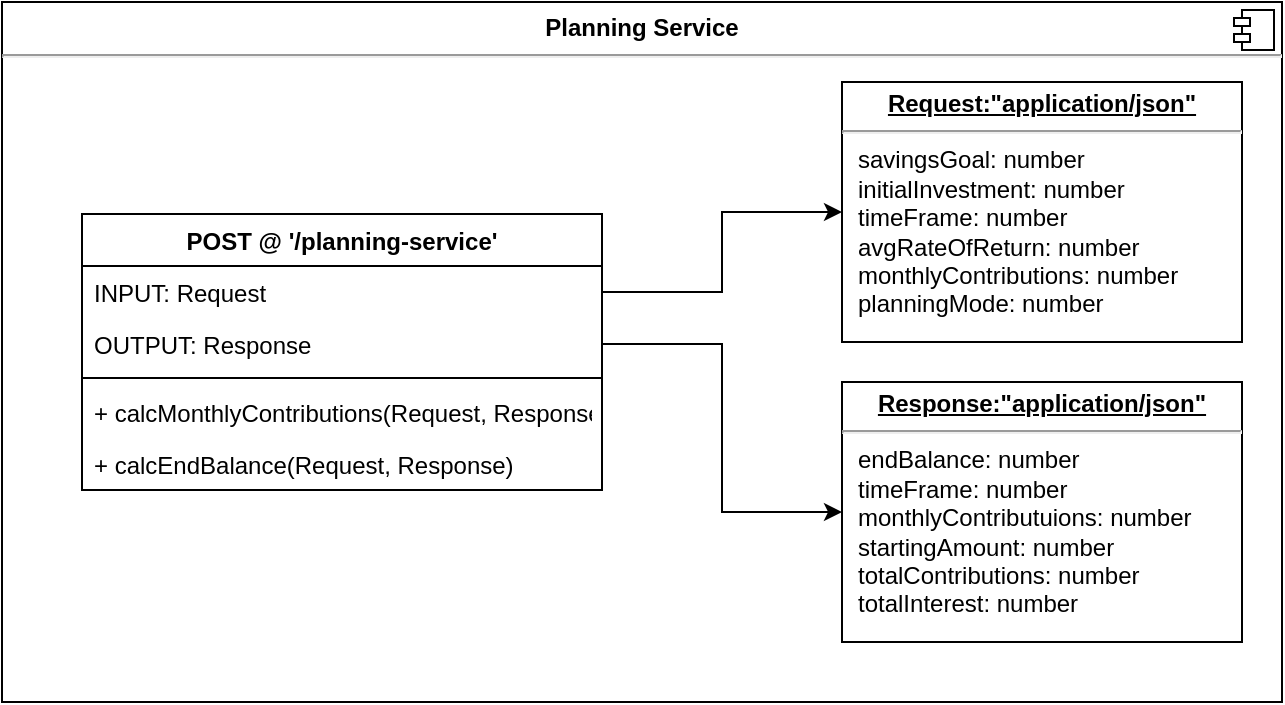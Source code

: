 <mxfile version="14.6.6" type="device"><diagram id="C5RBs43oDa-KdzZeNtuy" name="Page-1"><mxGraphModel dx="1088" dy="568" grid="1" gridSize="10" guides="1" tooltips="1" connect="1" arrows="1" fold="1" page="1" pageScale="1" pageWidth="827" pageHeight="1169" math="0" shadow="0"><root><mxCell id="WIyWlLk6GJQsqaUBKTNV-0"/><mxCell id="WIyWlLk6GJQsqaUBKTNV-1" parent="WIyWlLk6GJQsqaUBKTNV-0"/><mxCell id="bN29lyRnrpW8OyekG_at-0" value="&lt;p style=&quot;margin: 0px ; margin-top: 6px ; text-align: center&quot;&gt;&lt;b&gt;Planning Service&lt;/b&gt;&lt;/p&gt;&lt;hr&gt;&lt;p style=&quot;margin: 0px ; margin-left: 8px&quot;&gt;&lt;br&gt;&lt;/p&gt;" style="align=left;overflow=fill;html=1;dropTarget=0;" parent="WIyWlLk6GJQsqaUBKTNV-1" vertex="1"><mxGeometry x="150" y="200" width="640" height="350" as="geometry"/></mxCell><mxCell id="bN29lyRnrpW8OyekG_at-1" value="" style="shape=component;jettyWidth=8;jettyHeight=4;" parent="bN29lyRnrpW8OyekG_at-0" vertex="1"><mxGeometry x="1" width="20" height="20" relative="1" as="geometry"><mxPoint x="-24" y="4" as="offset"/></mxGeometry></mxCell><mxCell id="bN29lyRnrpW8OyekG_at-3" value="POST @ '/planning-service'" style="swimlane;fontStyle=1;align=center;verticalAlign=top;childLayout=stackLayout;horizontal=1;startSize=26;horizontalStack=0;resizeParent=1;resizeParentMax=0;resizeLast=0;collapsible=1;marginBottom=0;" parent="WIyWlLk6GJQsqaUBKTNV-1" vertex="1"><mxGeometry x="190" y="306" width="260" height="138" as="geometry"/></mxCell><mxCell id="bN29lyRnrpW8OyekG_at-4" value="INPUT: Request" style="text;strokeColor=none;fillColor=none;align=left;verticalAlign=top;spacingLeft=4;spacingRight=4;overflow=hidden;rotatable=0;points=[[0,0.5],[1,0.5]];portConstraint=eastwest;" parent="bN29lyRnrpW8OyekG_at-3" vertex="1"><mxGeometry y="26" width="260" height="26" as="geometry"/></mxCell><mxCell id="bN29lyRnrpW8OyekG_at-9" value="OUTPUT: Response" style="text;strokeColor=none;fillColor=none;align=left;verticalAlign=top;spacingLeft=4;spacingRight=4;overflow=hidden;rotatable=0;points=[[0,0.5],[1,0.5]];portConstraint=eastwest;" parent="bN29lyRnrpW8OyekG_at-3" vertex="1"><mxGeometry y="52" width="260" height="26" as="geometry"/></mxCell><mxCell id="bN29lyRnrpW8OyekG_at-5" value="" style="line;strokeWidth=1;fillColor=none;align=left;verticalAlign=middle;spacingTop=-1;spacingLeft=3;spacingRight=3;rotatable=0;labelPosition=right;points=[];portConstraint=eastwest;" parent="bN29lyRnrpW8OyekG_at-3" vertex="1"><mxGeometry y="78" width="260" height="8" as="geometry"/></mxCell><mxCell id="bN29lyRnrpW8OyekG_at-6" value="+ calcMonthlyContributions(Request, Response)" style="text;strokeColor=none;fillColor=none;align=left;verticalAlign=top;spacingLeft=4;spacingRight=4;overflow=hidden;rotatable=0;points=[[0,0.5],[1,0.5]];portConstraint=eastwest;" parent="bN29lyRnrpW8OyekG_at-3" vertex="1"><mxGeometry y="86" width="260" height="26" as="geometry"/></mxCell><mxCell id="bN29lyRnrpW8OyekG_at-10" value="+ calcEndBalance(Request, Response)" style="text;strokeColor=none;fillColor=none;align=left;verticalAlign=top;spacingLeft=4;spacingRight=4;overflow=hidden;rotatable=0;points=[[0,0.5],[1,0.5]];portConstraint=eastwest;" parent="bN29lyRnrpW8OyekG_at-3" vertex="1"><mxGeometry y="112" width="260" height="26" as="geometry"/></mxCell><mxCell id="bN29lyRnrpW8OyekG_at-7" value="&lt;p style=&quot;margin: 0px ; margin-top: 4px ; text-align: center ; text-decoration: underline&quot;&gt;&lt;b&gt;Request:&quot;application/json&quot;&lt;/b&gt;&lt;/p&gt;&lt;hr&gt;&lt;p style=&quot;margin: 0px ; margin-left: 8px&quot;&gt;savingsGoal: number&lt;br&gt;initialInvestment: number&lt;/p&gt;&lt;p style=&quot;margin: 0px ; margin-left: 8px&quot;&gt;timeFrame: number&lt;/p&gt;&lt;p style=&quot;margin: 0px ; margin-left: 8px&quot;&gt;avgRateOfReturn: number&lt;/p&gt;&lt;p style=&quot;margin: 0px ; margin-left: 8px&quot;&gt;monthlyContributions: number&lt;/p&gt;&lt;p style=&quot;margin: 0px ; margin-left: 8px&quot;&gt;planningMode: number&lt;/p&gt;" style="verticalAlign=top;align=left;overflow=fill;fontSize=12;fontFamily=Helvetica;html=1;" parent="WIyWlLk6GJQsqaUBKTNV-1" vertex="1"><mxGeometry x="570" y="240" width="200" height="130" as="geometry"/></mxCell><mxCell id="bN29lyRnrpW8OyekG_at-8" value="&lt;p style=&quot;margin: 0px ; margin-top: 4px ; text-align: center ; text-decoration: underline&quot;&gt;&lt;b&gt;Response:&quot;application/json&quot;&lt;/b&gt;&lt;/p&gt;&lt;hr&gt;&lt;p style=&quot;margin: 0px ; margin-left: 8px&quot;&gt;endBalance: number&lt;/p&gt;&lt;p style=&quot;margin: 0px ; margin-left: 8px&quot;&gt;timeFrame: number&lt;/p&gt;&lt;p style=&quot;margin: 0px ; margin-left: 8px&quot;&gt;monthlyContributuions: number&lt;/p&gt;&lt;p style=&quot;margin: 0px ; margin-left: 8px&quot;&gt;startingAmount: number&lt;/p&gt;&lt;p style=&quot;margin: 0px ; margin-left: 8px&quot;&gt;totalContributions: number&lt;/p&gt;&lt;p style=&quot;margin: 0px ; margin-left: 8px&quot;&gt;totalInterest: number&lt;/p&gt;" style="verticalAlign=top;align=left;overflow=fill;fontSize=12;fontFamily=Helvetica;html=1;" parent="WIyWlLk6GJQsqaUBKTNV-1" vertex="1"><mxGeometry x="570" y="390" width="200" height="130" as="geometry"/></mxCell><mxCell id="bN29lyRnrpW8OyekG_at-28" style="edgeStyle=orthogonalEdgeStyle;rounded=0;orthogonalLoop=1;jettySize=auto;html=1;entryX=0;entryY=0.5;entryDx=0;entryDy=0;" parent="WIyWlLk6GJQsqaUBKTNV-1" source="bN29lyRnrpW8OyekG_at-4" target="bN29lyRnrpW8OyekG_at-7" edge="1"><mxGeometry relative="1" as="geometry"/></mxCell><mxCell id="bN29lyRnrpW8OyekG_at-29" style="edgeStyle=orthogonalEdgeStyle;rounded=0;orthogonalLoop=1;jettySize=auto;html=1;entryX=0;entryY=0.5;entryDx=0;entryDy=0;" parent="WIyWlLk6GJQsqaUBKTNV-1" source="bN29lyRnrpW8OyekG_at-9" target="bN29lyRnrpW8OyekG_at-8" edge="1"><mxGeometry relative="1" as="geometry"/></mxCell></root></mxGraphModel></diagram></mxfile>